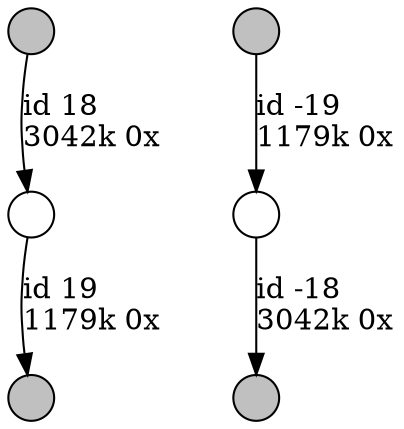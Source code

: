 digraph {
nodesep = 0.5;
node [shape = circle, label = "", height = 0.3];
"0" [style = "filled", fillcolor = "grey"];
"1" [style = "filled", fillcolor = "grey"];
"2" [style = "filled", fillcolor = "grey"];
"3" [style = "filled", fillcolor = "grey"];
"4" -> "0" [label = "id 19\l1179k 0x", color = "black"] ;
"5" -> "2" [label = "id -18\l3042k 0x", color = "black"] ;
"1" -> "4" [label = "id 18\l3042k 0x", color = "black"] ;
"3" -> "5" [label = "id -19\l1179k 0x", color = "black"] ;
}
